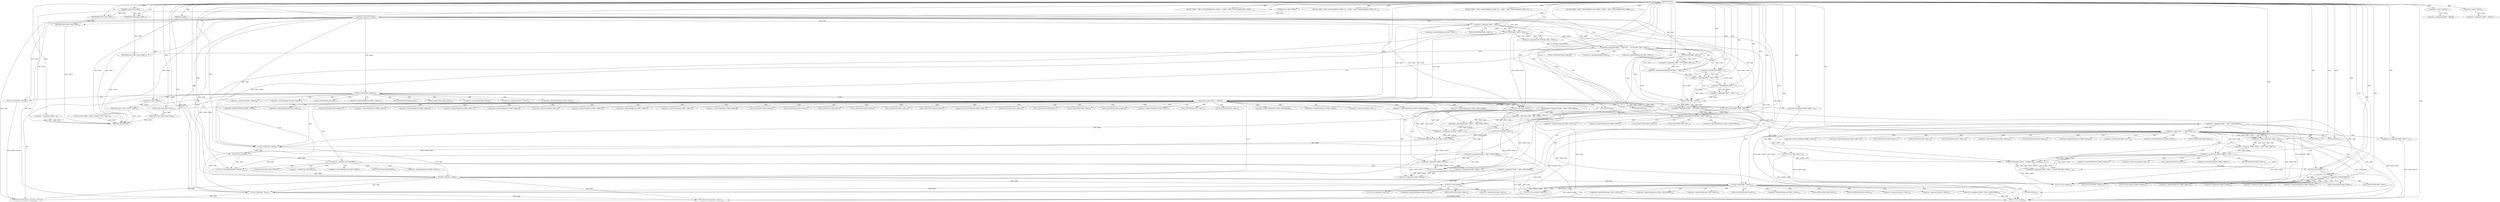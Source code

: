 digraph "FUN1" {  
"8" [label = <(METHOD,FUN1)<SUB>1</SUB>> ]
"383" [label = <(METHOD_RETURN,int)<SUB>1</SUB>> ]
"9" [label = <(PARAM,struct VAR1 *VAR2)<SUB>1</SUB>> ]
"10" [label = <(PARAM,unsigned long VAR3)<SUB>1</SUB>> ]
"11" [label = <(PARAM,int VAR4)<SUB>2</SUB>> ]
"17" [label = <(&lt;operator&gt;.assignment,VAR9 = 0)<SUB>6</SUB>> ]
"40" [label = <(&lt;operator&gt;.assignment,VAR3 = FUN3(VAR3, VAR12))<SUB>18</SUB>> ]
"45" [label = <(&lt;operator&gt;.assignmentMultiplication,VAR3 *= VAR12)<SUB>20</SUB>> ]
"60" [label = <(&lt;operator&gt;.assignment,VAR7 = FUN3(VAR3, VAR12))<SUB>35</SUB>> ]
"75" [label = <(FUN5,FUN5(&amp;VAR2-&gt;mutex))<SUB>44</SUB>> ]
"327" [label = <(FUN19,FUN19(&amp;VAR2-&gt;mutex))<SUB>144</SUB>> ]
"332" [label = <(RETURN,return VAR3;,return VAR3;)<SUB>145</SUB>> ]
"21" [label = <(&lt;operator&gt;.logicalNot,!VAR2)<SUB>9</SUB>> ]
"27" [label = <(&lt;operator&gt;.logicalAnd,VAR4 != VAR10 &amp;&amp;
 	    !FUN2(VAR4, VAR2-&gt;VAR11))<SUB>13</SUB>> ]
"49" [label = <(&lt;operator&gt;.lessThan,VAR3 &lt; VAR12 * 2)<SUB>26</SUB>> ]
"66" [label = <(FUN4,FUN4(&amp;VAR2-&gt;VAR13))<SUB>40</SUB>> ]
"81" [label = <(&lt;operator&gt;.equals,VAR4 == VAR10)<SUB>46</SUB>> ]
"297" [label = <(FUN4,FUN4(&amp;VAR2-&gt;VAR23))<SUB>133</SUB>> ]
"333" [label = <(IDENTIFIER,VAR3,return VAR3;)<SUB>145</SUB>> ]
"24" [label = <(RETURN,return VAR3;,return VAR3;)<SUB>10</SUB>> ]
"38" [label = <(RETURN,return VAR3;,return VAR3;)<SUB>15</SUB>> ]
"42" [label = <(FUN3,FUN3(VAR3, VAR12))<SUB>18</SUB>> ]
"55" [label = <(&lt;operator&gt;.assignment,VAR3 = VAR12 * 2)<SUB>28</SUB>> ]
"62" [label = <(FUN3,FUN3(VAR3, VAR12))<SUB>35</SUB>> ]
"72" [label = <(RETURN,return -VAR14;,return -VAR14;)<SUB>41</SUB>> ]
"85" [label = <(FUN6,FUN6(VAR2, VAR8))<SUB>48</SUB>> ]
"88" [label = <(BLOCK,{
			VAR6 = VAR2-&gt;VAR15[VAR8];

			VAR6-&gt;VAR16 ...,{
			VAR6 = VAR2-&gt;VAR15[VAR8];

			VAR6-&gt;VAR16 ...)<SUB>48</SUB>> ]
"134" [label = <(FUN9,FUN9())<SUB>66</SUB>> ]
"135" [label = <(FUN6,FUN6(VAR2, VAR8))<SUB>68</SUB>> ]
"138" [label = <(BLOCK,{
			VAR6 = VAR2-&gt;VAR15[VAR8];
			if (!VAR6-&gt;VA...,{
			VAR6 = VAR2-&gt;VAR15[VAR8];
			if (!VAR6-&gt;VA...)<SUB>68</SUB>> ]
"173" [label = <(FUN6,FUN6(VAR2, VAR8))<SUB>84</SUB>> ]
"176" [label = <(BLOCK,{
			VAR6 = VAR2-&gt;VAR15[VAR8];
			if (!VAR6-&gt;VA...,{
			VAR6 = VAR2-&gt;VAR15[VAR8];
			if (!VAR6-&gt;VA...)<SUB>84</SUB>> ]
"205" [label = <(FUN14,FUN14())<SUB>94</SUB>> ]
"303" [label = <(FUN15,FUN15(&amp;VAR2-&gt;VAR23))<SUB>134</SUB>> ]
"308" [label = <(FUN16,FUN16())<SUB>136</SUB>> ]
"309" [label = <(FUN6,FUN6(VAR2, VAR8))<SUB>137</SUB>> ]
"312" [label = <(BLOCK,{
			VAR6 = VAR2-&gt;VAR15[VAR8];
			FUN17(VAR6);
		},{
			VAR6 = VAR2-&gt;VAR15[VAR8];
			FUN17(VAR6);
		})<SUB>137</SUB>> ]
"322" [label = <(FUN18,FUN18(&amp;VAR2-&gt;VAR23))<SUB>141</SUB>> ]
"360" [label = <(FUN21,FUN21(VAR25, VAR26, &amp;VAR6-&gt;VAR17,
					VAR27))<SUB>157</SUB>> ]
"25" [label = <(IDENTIFIER,VAR3,return VAR3;)<SUB>10</SUB>> ]
"28" [label = <(&lt;operator&gt;.notEquals,VAR4 != VAR10)<SUB>13</SUB>> ]
"31" [label = <(&lt;operator&gt;.logicalNot,!FUN2(VAR4, VAR2-&gt;VAR11))<SUB>14</SUB>> ]
"39" [label = <(IDENTIFIER,VAR3,return VAR3;)<SUB>15</SUB>> ]
"51" [label = <(&lt;operator&gt;.multiplication,VAR12 * 2)<SUB>26</SUB>> ]
"73" [label = <(&lt;operator&gt;.minus,-VAR14)<SUB>41</SUB>> ]
"89" [label = <(&lt;operator&gt;.assignment,VAR6 = VAR2-&gt;VAR15[VAR8])<SUB>49</SUB>> ]
"96" [label = <(&lt;operator&gt;.assignment,VAR6-&gt;VAR16 = VAR7 -
							VAR6-&gt;VAR7)<SUB>51</SUB>> ]
"113" [label = <(FUN7,FUN7(&amp;VAR6-&gt;VAR17))<SUB>57</SUB>> ]
"139" [label = <(&lt;operator&gt;.assignment,VAR6 = VAR2-&gt;VAR15[VAR8])<SUB>69</SUB>> ]
"177" [label = <(&lt;operator&gt;.assignment,VAR6 = VAR2-&gt;VAR15[VAR8])<SUB>85</SUB>> ]
"200" [label = <(&lt;operator&gt;.assignment,VAR6-&gt;VAR16 = 0)<SUB>91</SUB>> ]
"217" [label = <(&lt;operator&gt;.assignment,VAR6 = VAR2-&gt;VAR15[VAR4])<SUB>100</SUB>> ]
"232" [label = <(&lt;operator&gt;.assignment,VAR6-&gt;VAR16 = VAR7 -
						VAR6-&gt;VAR7)<SUB>105</SUB>> ]
"241" [label = <(FUN7,FUN7(&amp;VAR6-&gt;VAR17))<SUB>108</SUB>> ]
"268" [label = <(FUN9,FUN9())<SUB>116</SUB>> ]
"289" [label = <(&lt;operator&gt;.assignment,VAR6-&gt;VAR16 = 0)<SUB>127</SUB>> ]
"294" [label = <(FUN14,FUN14())<SUB>128</SUB>> ]
"313" [label = <(&lt;operator&gt;.assignment,VAR6 = VAR2-&gt;VAR15[VAR8])<SUB>138</SUB>> ]
"320" [label = <(FUN17,FUN17(VAR6))<SUB>139</SUB>> ]
"32" [label = <(FUN2,FUN2(VAR4, VAR2-&gt;VAR11))<SUB>14</SUB>> ]
"57" [label = <(&lt;operator&gt;.multiplication,VAR12 * 2)<SUB>28</SUB>> ]
"106" [label = <(&lt;operator&gt;.lessEqualsThan,VAR6-&gt;VAR16 &lt;= 0)<SUB>54</SUB>> ]
"119" [label = <(FUN8,FUN8(VAR6-&gt;VAR16,
						&amp;VAR6-&gt;VAR17, VAR8))<SUB>58</SUB>> ]
"147" [label = <(&lt;operator&gt;.logicalNot,!VAR6-&gt;VAR16)<SUB>70</SUB>> ]
"154" [label = <(&lt;operator&gt;.logicalNot,!FUN10(VAR8))<SUB>74</SUB>> ]
"185" [label = <(&lt;operator&gt;.logicalNot,!VAR6-&gt;VAR16)<SUB>86</SUB>> ]
"192" [label = <(FUN10,FUN10(VAR8))<SUB>89</SUB>> ]
"209" [label = <(&lt;operator&gt;.logicalNot,!FUN2(VAR4, VAR2-&gt;VAR11))<SUB>97</SUB>> ]
"225" [label = <(&lt;operator&gt;.equals,VAR7 == VAR6-&gt;VAR7)<SUB>102</SUB>> ]
"247" [label = <(&lt;operator&gt;.logicalAnd,VAR6-&gt;VAR16 &gt; 0 &amp;&amp;
			FUN8(VAR6-&gt;VAR16,
					  ...)<SUB>109</SUB>> ]
"270" [label = <(&lt;operator&gt;.logicalNot,!FUN10(VAR4))<SUB>119</SUB>> ]
"100" [label = <(&lt;operator&gt;.subtraction,VAR7 -
							VAR6-&gt;VAR7)<SUB>51</SUB>> ]
"129" [label = <(&lt;operator&gt;.assignment,VAR9 = -VAR18)<SUB>61</SUB>> ]
"158" [label = <(FUN11,FUN11(VAR6))<SUB>75</SUB>> ]
"160" [label = <(&lt;operator&gt;.assignment,VAR6-&gt;VAR16 = 0)<SUB>76</SUB>> ]
"195" [label = <(FUN13,FUN13(&amp;VAR6-&gt;VAR21))<SUB>90</SUB>> ]
"236" [label = <(&lt;operator&gt;.subtraction,VAR7 -
						VAR6-&gt;VAR7)<SUB>105</SUB>> ]
"263" [label = <(&lt;operator&gt;.assignment,VAR9 = -VAR18)<SUB>112</SUB>> ]
"274" [label = <(FUN11,FUN11(VAR6))<SUB>120</SUB>> ]
"155" [label = <(FUN10,FUN10(VAR8))<SUB>74</SUB>> ]
"167" [label = <(FUN12,FUN12(VAR8,
						&amp;VAR6-&gt;VAR20))<SUB>78</SUB>> ]
"210" [label = <(FUN2,FUN2(VAR4, VAR2-&gt;VAR11))<SUB>97</SUB>> ]
"248" [label = <(&lt;operator&gt;.greaterThan,VAR6-&gt;VAR16 &gt; 0)<SUB>109</SUB>> ]
"253" [label = <(FUN8,FUN8(VAR6-&gt;VAR16,
					    &amp;VAR6-&gt;VAR17, VAR4))<SUB>110</SUB>> ]
"271" [label = <(FUN10,FUN10(VAR4))<SUB>119</SUB>> ]
"278" [label = <(FUN12,FUN12(VAR4,
					 &amp;VAR6-&gt;VAR20))<SUB>122</SUB>> ]
"284" [label = <(FUN13,FUN13(&amp;VAR6-&gt;VAR21))<SUB>124</SUB>> ]
"131" [label = <(&lt;operator&gt;.minus,-VAR18)<SUB>61</SUB>> ]
"265" [label = <(&lt;operator&gt;.minus,-VAR18)<SUB>112</SUB>> ]
"76" [label = <(&lt;operator&gt;.addressOf,&amp;VAR2-&gt;mutex)<SUB>44</SUB>> ]
"328" [label = <(&lt;operator&gt;.addressOf,&amp;VAR2-&gt;mutex)<SUB>144</SUB>> ]
"67" [label = <(&lt;operator&gt;.addressOf,&amp;VAR2-&gt;VAR13)<SUB>40</SUB>> ]
"77" [label = <(&lt;operator&gt;.indirectFieldAccess,VAR2-&gt;mutex)<SUB>44</SUB>> ]
"298" [label = <(&lt;operator&gt;.addressOf,&amp;VAR2-&gt;VAR23)<SUB>133</SUB>> ]
"329" [label = <(&lt;operator&gt;.indirectFieldAccess,VAR2-&gt;mutex)<SUB>144</SUB>> ]
"68" [label = <(&lt;operator&gt;.indirectFieldAccess,VAR2-&gt;VAR13)<SUB>40</SUB>> ]
"79" [label = <(FIELD_IDENTIFIER,mutex,mutex)<SUB>44</SUB>> ]
"299" [label = <(&lt;operator&gt;.indirectFieldAccess,VAR2-&gt;VAR23)<SUB>133</SUB>> ]
"304" [label = <(&lt;operator&gt;.addressOf,&amp;VAR2-&gt;VAR23)<SUB>134</SUB>> ]
"323" [label = <(&lt;operator&gt;.addressOf,&amp;VAR2-&gt;VAR23)<SUB>141</SUB>> ]
"331" [label = <(FIELD_IDENTIFIER,mutex,mutex)<SUB>144</SUB>> ]
"34" [label = <(&lt;operator&gt;.indirectFieldAccess,VAR2-&gt;VAR11)<SUB>14</SUB>> ]
"70" [label = <(FIELD_IDENTIFIER,VAR13,VAR13)<SUB>40</SUB>> ]
"91" [label = <(&lt;operator&gt;.indirectIndexAccess,VAR2-&gt;VAR15[VAR8])<SUB>49</SUB>> ]
"97" [label = <(&lt;operator&gt;.indirectFieldAccess,VAR6-&gt;VAR16)<SUB>51</SUB>> ]
"114" [label = <(&lt;operator&gt;.addressOf,&amp;VAR6-&gt;VAR17)<SUB>57</SUB>> ]
"141" [label = <(&lt;operator&gt;.indirectIndexAccess,VAR2-&gt;VAR15[VAR8])<SUB>69</SUB>> ]
"179" [label = <(&lt;operator&gt;.indirectIndexAccess,VAR2-&gt;VAR15[VAR8])<SUB>85</SUB>> ]
"201" [label = <(&lt;operator&gt;.indirectFieldAccess,VAR6-&gt;VAR16)<SUB>91</SUB>> ]
"219" [label = <(&lt;operator&gt;.indirectIndexAccess,VAR2-&gt;VAR15[VAR4])<SUB>100</SUB>> ]
"233" [label = <(&lt;operator&gt;.indirectFieldAccess,VAR6-&gt;VAR16)<SUB>105</SUB>> ]
"242" [label = <(&lt;operator&gt;.addressOf,&amp;VAR6-&gt;VAR17)<SUB>108</SUB>> ]
"290" [label = <(&lt;operator&gt;.indirectFieldAccess,VAR6-&gt;VAR16)<SUB>127</SUB>> ]
"301" [label = <(FIELD_IDENTIFIER,VAR23,VAR23)<SUB>133</SUB>> ]
"305" [label = <(&lt;operator&gt;.indirectFieldAccess,VAR2-&gt;VAR23)<SUB>134</SUB>> ]
"315" [label = <(&lt;operator&gt;.indirectIndexAccess,VAR2-&gt;VAR15[VAR8])<SUB>138</SUB>> ]
"324" [label = <(&lt;operator&gt;.indirectFieldAccess,VAR2-&gt;VAR23)<SUB>141</SUB>> ]
"36" [label = <(FIELD_IDENTIFIER,VAR11,VAR11)<SUB>14</SUB>> ]
"92" [label = <(&lt;operator&gt;.indirectFieldAccess,VAR2-&gt;VAR15)<SUB>49</SUB>> ]
"99" [label = <(FIELD_IDENTIFIER,VAR16,VAR16)<SUB>51</SUB>> ]
"102" [label = <(&lt;operator&gt;.indirectFieldAccess,VAR6-&gt;VAR7)<SUB>52</SUB>> ]
"107" [label = <(&lt;operator&gt;.indirectFieldAccess,VAR6-&gt;VAR16)<SUB>54</SUB>> ]
"115" [label = <(&lt;operator&gt;.indirectFieldAccess,VAR6-&gt;VAR17)<SUB>57</SUB>> ]
"120" [label = <(&lt;operator&gt;.indirectFieldAccess,VAR6-&gt;VAR16)<SUB>58</SUB>> ]
"123" [label = <(&lt;operator&gt;.addressOf,&amp;VAR6-&gt;VAR17)<SUB>59</SUB>> ]
"142" [label = <(&lt;operator&gt;.indirectFieldAccess,VAR2-&gt;VAR15)<SUB>69</SUB>> ]
"148" [label = <(&lt;operator&gt;.indirectFieldAccess,VAR6-&gt;VAR16)<SUB>70</SUB>> ]
"180" [label = <(&lt;operator&gt;.indirectFieldAccess,VAR2-&gt;VAR15)<SUB>85</SUB>> ]
"186" [label = <(&lt;operator&gt;.indirectFieldAccess,VAR6-&gt;VAR16)<SUB>86</SUB>> ]
"203" [label = <(FIELD_IDENTIFIER,VAR16,VAR16)<SUB>91</SUB>> ]
"220" [label = <(&lt;operator&gt;.indirectFieldAccess,VAR2-&gt;VAR15)<SUB>100</SUB>> ]
"227" [label = <(&lt;operator&gt;.indirectFieldAccess,VAR6-&gt;VAR7)<SUB>102</SUB>> ]
"235" [label = <(FIELD_IDENTIFIER,VAR16,VAR16)<SUB>105</SUB>> ]
"238" [label = <(&lt;operator&gt;.indirectFieldAccess,VAR6-&gt;VAR7)<SUB>106</SUB>> ]
"243" [label = <(&lt;operator&gt;.indirectFieldAccess,VAR6-&gt;VAR17)<SUB>108</SUB>> ]
"292" [label = <(FIELD_IDENTIFIER,VAR16,VAR16)<SUB>127</SUB>> ]
"307" [label = <(FIELD_IDENTIFIER,VAR23,VAR23)<SUB>134</SUB>> ]
"316" [label = <(&lt;operator&gt;.indirectFieldAccess,VAR2-&gt;VAR15)<SUB>138</SUB>> ]
"326" [label = <(FIELD_IDENTIFIER,VAR23,VAR23)<SUB>141</SUB>> ]
"94" [label = <(FIELD_IDENTIFIER,VAR15,VAR15)<SUB>49</SUB>> ]
"104" [label = <(FIELD_IDENTIFIER,VAR7,VAR7)<SUB>52</SUB>> ]
"109" [label = <(FIELD_IDENTIFIER,VAR16,VAR16)<SUB>54</SUB>> ]
"117" [label = <(FIELD_IDENTIFIER,VAR17,VAR17)<SUB>57</SUB>> ]
"122" [label = <(FIELD_IDENTIFIER,VAR16,VAR16)<SUB>58</SUB>> ]
"124" [label = <(&lt;operator&gt;.indirectFieldAccess,VAR6-&gt;VAR17)<SUB>59</SUB>> ]
"144" [label = <(FIELD_IDENTIFIER,VAR15,VAR15)<SUB>69</SUB>> ]
"150" [label = <(FIELD_IDENTIFIER,VAR16,VAR16)<SUB>70</SUB>> ]
"161" [label = <(&lt;operator&gt;.indirectFieldAccess,VAR6-&gt;VAR16)<SUB>76</SUB>> ]
"182" [label = <(FIELD_IDENTIFIER,VAR15,VAR15)<SUB>85</SUB>> ]
"188" [label = <(FIELD_IDENTIFIER,VAR16,VAR16)<SUB>86</SUB>> ]
"196" [label = <(&lt;operator&gt;.addressOf,&amp;VAR6-&gt;VAR21)<SUB>90</SUB>> ]
"212" [label = <(&lt;operator&gt;.indirectFieldAccess,VAR2-&gt;VAR11)<SUB>97</SUB>> ]
"222" [label = <(FIELD_IDENTIFIER,VAR15,VAR15)<SUB>100</SUB>> ]
"229" [label = <(FIELD_IDENTIFIER,VAR7,VAR7)<SUB>102</SUB>> ]
"240" [label = <(FIELD_IDENTIFIER,VAR7,VAR7)<SUB>106</SUB>> ]
"245" [label = <(FIELD_IDENTIFIER,VAR17,VAR17)<SUB>108</SUB>> ]
"249" [label = <(&lt;operator&gt;.indirectFieldAccess,VAR6-&gt;VAR16)<SUB>109</SUB>> ]
"254" [label = <(&lt;operator&gt;.indirectFieldAccess,VAR6-&gt;VAR16)<SUB>110</SUB>> ]
"257" [label = <(&lt;operator&gt;.addressOf,&amp;VAR6-&gt;VAR17)<SUB>111</SUB>> ]
"318" [label = <(FIELD_IDENTIFIER,VAR15,VAR15)<SUB>138</SUB>> ]
"126" [label = <(FIELD_IDENTIFIER,VAR17,VAR17)<SUB>59</SUB>> ]
"163" [label = <(FIELD_IDENTIFIER,VAR16,VAR16)<SUB>76</SUB>> ]
"169" [label = <(&lt;operator&gt;.addressOf,&amp;VAR6-&gt;VAR20)<SUB>79</SUB>> ]
"197" [label = <(&lt;operator&gt;.indirectFieldAccess,VAR6-&gt;VAR21)<SUB>90</SUB>> ]
"214" [label = <(FIELD_IDENTIFIER,VAR11,VAR11)<SUB>97</SUB>> ]
"251" [label = <(FIELD_IDENTIFIER,VAR16,VAR16)<SUB>109</SUB>> ]
"256" [label = <(FIELD_IDENTIFIER,VAR16,VAR16)<SUB>110</SUB>> ]
"258" [label = <(&lt;operator&gt;.indirectFieldAccess,VAR6-&gt;VAR17)<SUB>111</SUB>> ]
"280" [label = <(&lt;operator&gt;.addressOf,&amp;VAR6-&gt;VAR20)<SUB>123</SUB>> ]
"285" [label = <(&lt;operator&gt;.addressOf,&amp;VAR6-&gt;VAR21)<SUB>124</SUB>> ]
"170" [label = <(&lt;operator&gt;.indirectFieldAccess,VAR6-&gt;VAR20)<SUB>79</SUB>> ]
"199" [label = <(FIELD_IDENTIFIER,VAR21,VAR21)<SUB>90</SUB>> ]
"260" [label = <(FIELD_IDENTIFIER,VAR17,VAR17)<SUB>111</SUB>> ]
"281" [label = <(&lt;operator&gt;.indirectFieldAccess,VAR6-&gt;VAR20)<SUB>123</SUB>> ]
"286" [label = <(&lt;operator&gt;.indirectFieldAccess,VAR6-&gt;VAR21)<SUB>124</SUB>> ]
"172" [label = <(FIELD_IDENTIFIER,VAR20,VAR20)<SUB>79</SUB>> ]
"283" [label = <(FIELD_IDENTIFIER,VAR20,VAR20)<SUB>123</SUB>> ]
"288" [label = <(FIELD_IDENTIFIER,VAR21,VAR21)<SUB>124</SUB>> ]
  "38" -> "383"  [ label = "DDG: &lt;RET&gt;"] 
  "332" -> "383"  [ label = "DDG: &lt;RET&gt;"] 
  "24" -> "383"  [ label = "DDG: &lt;RET&gt;"] 
  "72" -> "383"  [ label = "DDG: &lt;RET&gt;"] 
  "10" -> "383"  [ label = "DDG: VAR3"] 
  "11" -> "383"  [ label = "DDG: VAR4"] 
  "17" -> "383"  [ label = "DDG: VAR9"] 
  "17" -> "383"  [ label = "DDG: VAR9 = 0"] 
  "21" -> "383"  [ label = "DDG: VAR2"] 
  "21" -> "383"  [ label = "DDG: !VAR2"] 
  "360" -> "383"  [ label = "DDG: VAR27"] 
  "8" -> "9"  [ label = "DDG: "] 
  "8" -> "10"  [ label = "DDG: "] 
  "8" -> "11"  [ label = "DDG: "] 
  "8" -> "17"  [ label = "DDG: "] 
  "42" -> "40"  [ label = "DDG: VAR3"] 
  "42" -> "40"  [ label = "DDG: VAR12"] 
  "42" -> "45"  [ label = "DDG: VAR12"] 
  "8" -> "45"  [ label = "DDG: "] 
  "62" -> "60"  [ label = "DDG: VAR3"] 
  "62" -> "60"  [ label = "DDG: VAR12"] 
  "333" -> "332"  [ label = "DDG: VAR3"] 
  "40" -> "45"  [ label = "DDG: VAR3"] 
  "21" -> "75"  [ label = "DDG: VAR2"] 
  "75" -> "327"  [ label = "DDG: &amp;VAR2-&gt;mutex"] 
  "21" -> "327"  [ label = "DDG: VAR2"] 
  "173" -> "327"  [ label = "DDG: VAR2"] 
  "309" -> "327"  [ label = "DDG: VAR2"] 
  "62" -> "333"  [ label = "DDG: VAR3"] 
  "8" -> "333"  [ label = "DDG: "] 
  "9" -> "21"  [ label = "DDG: VAR2"] 
  "8" -> "21"  [ label = "DDG: "] 
  "25" -> "24"  [ label = "DDG: VAR3"] 
  "28" -> "27"  [ label = "DDG: VAR4"] 
  "28" -> "27"  [ label = "DDG: VAR10"] 
  "31" -> "27"  [ label = "DDG: FUN2(VAR4, VAR2-&gt;VAR11)"] 
  "39" -> "38"  [ label = "DDG: VAR3"] 
  "10" -> "42"  [ label = "DDG: VAR3"] 
  "8" -> "42"  [ label = "DDG: "] 
  "45" -> "49"  [ label = "DDG: VAR3"] 
  "8" -> "49"  [ label = "DDG: "] 
  "51" -> "49"  [ label = "DDG: VAR12"] 
  "51" -> "49"  [ label = "DDG: 2"] 
  "57" -> "55"  [ label = "DDG: VAR12"] 
  "57" -> "55"  [ label = "DDG: 2"] 
  "49" -> "62"  [ label = "DDG: VAR3"] 
  "55" -> "62"  [ label = "DDG: VAR3"] 
  "8" -> "62"  [ label = "DDG: "] 
  "51" -> "62"  [ label = "DDG: VAR12"] 
  "57" -> "62"  [ label = "DDG: VAR12"] 
  "21" -> "66"  [ label = "DDG: VAR2"] 
  "73" -> "72"  [ label = "DDG: -VAR14"] 
  "28" -> "81"  [ label = "DDG: VAR4"] 
  "32" -> "81"  [ label = "DDG: VAR4"] 
  "8" -> "81"  [ label = "DDG: "] 
  "28" -> "81"  [ label = "DDG: VAR10"] 
  "8" -> "88"  [ label = "DDG: "] 
  "8" -> "134"  [ label = "DDG: "] 
  "8" -> "138"  [ label = "DDG: "] 
  "8" -> "176"  [ label = "DDG: "] 
  "8" -> "205"  [ label = "DDG: "] 
  "21" -> "297"  [ label = "DDG: VAR2"] 
  "173" -> "297"  [ label = "DDG: VAR2"] 
  "8" -> "308"  [ label = "DDG: "] 
  "8" -> "312"  [ label = "DDG: "] 
  "10" -> "25"  [ label = "DDG: VAR3"] 
  "8" -> "25"  [ label = "DDG: "] 
  "11" -> "28"  [ label = "DDG: VAR4"] 
  "8" -> "28"  [ label = "DDG: "] 
  "32" -> "31"  [ label = "DDG: VAR4"] 
  "32" -> "31"  [ label = "DDG: VAR2-&gt;VAR11"] 
  "10" -> "39"  [ label = "DDG: VAR3"] 
  "8" -> "39"  [ label = "DDG: "] 
  "8" -> "51"  [ label = "DDG: "] 
  "42" -> "51"  [ label = "DDG: VAR12"] 
  "21" -> "85"  [ label = "DDG: VAR2"] 
  "32" -> "85"  [ label = "DDG: VAR2-&gt;VAR11"] 
  "8" -> "85"  [ label = "DDG: "] 
  "100" -> "96"  [ label = "DDG: VAR7"] 
  "100" -> "96"  [ label = "DDG: VAR6-&gt;VAR7"] 
  "32" -> "135"  [ label = "DDG: VAR2-&gt;VAR11"] 
  "85" -> "135"  [ label = "DDG: VAR2"] 
  "8" -> "135"  [ label = "DDG: "] 
  "21" -> "135"  [ label = "DDG: VAR2"] 
  "119" -> "135"  [ label = "DDG: VAR8"] 
  "32" -> "173"  [ label = "DDG: VAR2-&gt;VAR11"] 
  "135" -> "173"  [ label = "DDG: VAR2"] 
  "8" -> "173"  [ label = "DDG: "] 
  "21" -> "173"  [ label = "DDG: VAR2"] 
  "155" -> "173"  [ label = "DDG: VAR8"] 
  "167" -> "173"  [ label = "DDG: VAR8"] 
  "8" -> "200"  [ label = "DDG: "] 
  "236" -> "232"  [ label = "DDG: VAR7"] 
  "236" -> "232"  [ label = "DDG: VAR6-&gt;VAR7"] 
  "8" -> "268"  [ label = "DDG: "] 
  "8" -> "289"  [ label = "DDG: "] 
  "8" -> "294"  [ label = "DDG: "] 
  "297" -> "303"  [ label = "DDG: &amp;VAR2-&gt;VAR23"] 
  "21" -> "303"  [ label = "DDG: VAR2"] 
  "173" -> "303"  [ label = "DDG: VAR2"] 
  "21" -> "309"  [ label = "DDG: VAR2"] 
  "32" -> "309"  [ label = "DDG: VAR2-&gt;VAR11"] 
  "210" -> "309"  [ label = "DDG: VAR2-&gt;VAR11"] 
  "173" -> "309"  [ label = "DDG: VAR2"] 
  "8" -> "309"  [ label = "DDG: "] 
  "297" -> "309"  [ label = "DDG: &amp;VAR2-&gt;VAR23"] 
  "192" -> "309"  [ label = "DDG: VAR8"] 
  "303" -> "322"  [ label = "DDG: &amp;VAR2-&gt;VAR23"] 
  "309" -> "322"  [ label = "DDG: VAR2"] 
  "21" -> "322"  [ label = "DDG: VAR2"] 
  "173" -> "322"  [ label = "DDG: VAR2"] 
  "297" -> "322"  [ label = "DDG: &amp;VAR2-&gt;VAR23"] 
  "28" -> "32"  [ label = "DDG: VAR4"] 
  "8" -> "32"  [ label = "DDG: "] 
  "21" -> "32"  [ label = "DDG: VAR2"] 
  "51" -> "57"  [ label = "DDG: VAR12"] 
  "8" -> "57"  [ label = "DDG: "] 
  "8" -> "73"  [ label = "DDG: "] 
  "89" -> "113"  [ label = "DDG: VAR6"] 
  "217" -> "241"  [ label = "DDG: VAR6"] 
  "225" -> "320"  [ label = "DDG: VAR6-&gt;VAR7"] 
  "236" -> "320"  [ label = "DDG: VAR6-&gt;VAR7"] 
  "289" -> "320"  [ label = "DDG: VAR6-&gt;VAR16"] 
  "100" -> "320"  [ label = "DDG: VAR6-&gt;VAR7"] 
  "200" -> "320"  [ label = "DDG: VAR6-&gt;VAR16"] 
  "313" -> "320"  [ label = "DDG: VAR6"] 
  "8" -> "320"  [ label = "DDG: "] 
  "217" -> "320"  [ label = "DDG: VAR6"] 
  "241" -> "320"  [ label = "DDG: &amp;VAR6-&gt;VAR17"] 
  "89" -> "320"  [ label = "DDG: VAR6"] 
  "113" -> "320"  [ label = "DDG: &amp;VAR6-&gt;VAR17"] 
  "139" -> "320"  [ label = "DDG: VAR6"] 
  "177" -> "320"  [ label = "DDG: VAR6"] 
  "60" -> "100"  [ label = "DDG: VAR7"] 
  "8" -> "100"  [ label = "DDG: "] 
  "89" -> "100"  [ label = "DDG: VAR6"] 
  "89" -> "106"  [ label = "DDG: VAR6"] 
  "96" -> "106"  [ label = "DDG: VAR6-&gt;VAR16"] 
  "8" -> "106"  [ label = "DDG: "] 
  "89" -> "119"  [ label = "DDG: VAR6"] 
  "106" -> "119"  [ label = "DDG: VAR6-&gt;VAR16"] 
  "113" -> "119"  [ label = "DDG: &amp;VAR6-&gt;VAR17"] 
  "85" -> "119"  [ label = "DDG: VAR8"] 
  "8" -> "119"  [ label = "DDG: "] 
  "131" -> "129"  [ label = "DDG: VAR18"] 
  "119" -> "147"  [ label = "DDG: VAR6-&gt;VAR16"] 
  "139" -> "147"  [ label = "DDG: VAR6"] 
  "155" -> "154"  [ label = "DDG: VAR8"] 
  "8" -> "160"  [ label = "DDG: "] 
  "147" -> "185"  [ label = "DDG: VAR6-&gt;VAR16"] 
  "160" -> "185"  [ label = "DDG: VAR6-&gt;VAR16"] 
  "177" -> "185"  [ label = "DDG: VAR6"] 
  "173" -> "192"  [ label = "DDG: VAR8"] 
  "8" -> "192"  [ label = "DDG: "] 
  "210" -> "209"  [ label = "DDG: VAR4"] 
  "210" -> "209"  [ label = "DDG: VAR2-&gt;VAR11"] 
  "60" -> "225"  [ label = "DDG: VAR7"] 
  "8" -> "225"  [ label = "DDG: "] 
  "217" -> "225"  [ label = "DDG: VAR6"] 
  "225" -> "236"  [ label = "DDG: VAR7"] 
  "8" -> "236"  [ label = "DDG: "] 
  "217" -> "236"  [ label = "DDG: VAR6"] 
  "225" -> "236"  [ label = "DDG: VAR6-&gt;VAR7"] 
  "248" -> "247"  [ label = "DDG: VAR6-&gt;VAR16"] 
  "248" -> "247"  [ label = "DDG: 0"] 
  "253" -> "247"  [ label = "DDG: VAR6-&gt;VAR16"] 
  "253" -> "247"  [ label = "DDG: &amp;VAR6-&gt;VAR17"] 
  "253" -> "247"  [ label = "DDG: VAR4"] 
  "265" -> "263"  [ label = "DDG: VAR18"] 
  "271" -> "270"  [ label = "DDG: VAR4"] 
  "135" -> "155"  [ label = "DDG: VAR8"] 
  "8" -> "155"  [ label = "DDG: "] 
  "100" -> "158"  [ label = "DDG: VAR6-&gt;VAR7"] 
  "139" -> "158"  [ label = "DDG: VAR6"] 
  "147" -> "158"  [ label = "DDG: VAR6-&gt;VAR16"] 
  "8" -> "158"  [ label = "DDG: "] 
  "89" -> "158"  [ label = "DDG: VAR6"] 
  "113" -> "158"  [ label = "DDG: &amp;VAR6-&gt;VAR17"] 
  "177" -> "195"  [ label = "DDG: VAR6"] 
  "81" -> "210"  [ label = "DDG: VAR4"] 
  "8" -> "210"  [ label = "DDG: "] 
  "21" -> "210"  [ label = "DDG: VAR2"] 
  "32" -> "210"  [ label = "DDG: VAR2-&gt;VAR11"] 
  "217" -> "248"  [ label = "DDG: VAR6"] 
  "232" -> "248"  [ label = "DDG: VAR6-&gt;VAR16"] 
  "8" -> "248"  [ label = "DDG: "] 
  "217" -> "253"  [ label = "DDG: VAR6"] 
  "248" -> "253"  [ label = "DDG: VAR6-&gt;VAR16"] 
  "241" -> "253"  [ label = "DDG: &amp;VAR6-&gt;VAR17"] 
  "210" -> "253"  [ label = "DDG: VAR4"] 
  "8" -> "253"  [ label = "DDG: "] 
  "210" -> "271"  [ label = "DDG: VAR4"] 
  "253" -> "271"  [ label = "DDG: VAR4"] 
  "8" -> "271"  [ label = "DDG: "] 
  "217" -> "274"  [ label = "DDG: VAR6"] 
  "236" -> "274"  [ label = "DDG: VAR6-&gt;VAR7"] 
  "248" -> "274"  [ label = "DDG: VAR6-&gt;VAR16"] 
  "253" -> "274"  [ label = "DDG: VAR6-&gt;VAR16"] 
  "8" -> "274"  [ label = "DDG: "] 
  "241" -> "274"  [ label = "DDG: &amp;VAR6-&gt;VAR17"] 
  "8" -> "131"  [ label = "DDG: "] 
  "155" -> "167"  [ label = "DDG: VAR8"] 
  "8" -> "167"  [ label = "DDG: "] 
  "139" -> "167"  [ label = "DDG: VAR6"] 
  "8" -> "265"  [ label = "DDG: "] 
  "271" -> "278"  [ label = "DDG: VAR4"] 
  "8" -> "278"  [ label = "DDG: "] 
  "217" -> "278"  [ label = "DDG: VAR6"] 
  "217" -> "284"  [ label = "DDG: VAR6"] 
  "21" -> "27"  [ label = "CDG: "] 
  "21" -> "28"  [ label = "CDG: "] 
  "21" -> "24"  [ label = "CDG: "] 
  "27" -> "68"  [ label = "CDG: "] 
  "27" -> "60"  [ label = "CDG: "] 
  "27" -> "42"  [ label = "CDG: "] 
  "27" -> "38"  [ label = "CDG: "] 
  "27" -> "40"  [ label = "CDG: "] 
  "27" -> "70"  [ label = "CDG: "] 
  "27" -> "49"  [ label = "CDG: "] 
  "27" -> "66"  [ label = "CDG: "] 
  "27" -> "51"  [ label = "CDG: "] 
  "27" -> "67"  [ label = "CDG: "] 
  "27" -> "45"  [ label = "CDG: "] 
  "27" -> "62"  [ label = "CDG: "] 
  "49" -> "55"  [ label = "CDG: "] 
  "49" -> "57"  [ label = "CDG: "] 
  "66" -> "76"  [ label = "CDG: "] 
  "66" -> "298"  [ label = "CDG: "] 
  "66" -> "329"  [ label = "CDG: "] 
  "66" -> "72"  [ label = "CDG: "] 
  "66" -> "328"  [ label = "CDG: "] 
  "66" -> "297"  [ label = "CDG: "] 
  "66" -> "73"  [ label = "CDG: "] 
  "66" -> "77"  [ label = "CDG: "] 
  "66" -> "75"  [ label = "CDG: "] 
  "66" -> "81"  [ label = "CDG: "] 
  "66" -> "301"  [ label = "CDG: "] 
  "66" -> "332"  [ label = "CDG: "] 
  "66" -> "79"  [ label = "CDG: "] 
  "66" -> "327"  [ label = "CDG: "] 
  "66" -> "299"  [ label = "CDG: "] 
  "66" -> "331"  [ label = "CDG: "] 
  "81" -> "214"  [ label = "CDG: "] 
  "81" -> "188"  [ label = "CDG: "] 
  "81" -> "120"  [ label = "CDG: "] 
  "81" -> "192"  [ label = "CDG: "] 
  "81" -> "154"  [ label = "CDG: "] 
  "81" -> "102"  [ label = "CDG: "] 
  "81" -> "114"  [ label = "CDG: "] 
  "81" -> "209"  [ label = "CDG: "] 
  "81" -> "150"  [ label = "CDG: "] 
  "81" -> "104"  [ label = "CDG: "] 
  "81" -> "134"  [ label = "CDG: "] 
  "81" -> "148"  [ label = "CDG: "] 
  "81" -> "100"  [ label = "CDG: "] 
  "81" -> "182"  [ label = "CDG: "] 
  "81" -> "186"  [ label = "CDG: "] 
  "81" -> "201"  [ label = "CDG: "] 
  "81" -> "180"  [ label = "CDG: "] 
  "81" -> "141"  [ label = "CDG: "] 
  "81" -> "122"  [ label = "CDG: "] 
  "81" -> "200"  [ label = "CDG: "] 
  "81" -> "123"  [ label = "CDG: "] 
  "81" -> "177"  [ label = "CDG: "] 
  "81" -> "147"  [ label = "CDG: "] 
  "81" -> "135"  [ label = "CDG: "] 
  "81" -> "117"  [ label = "CDG: "] 
  "81" -> "109"  [ label = "CDG: "] 
  "81" -> "107"  [ label = "CDG: "] 
  "81" -> "94"  [ label = "CDG: "] 
  "81" -> "115"  [ label = "CDG: "] 
  "81" -> "96"  [ label = "CDG: "] 
  "81" -> "113"  [ label = "CDG: "] 
  "81" -> "85"  [ label = "CDG: "] 
  "81" -> "179"  [ label = "CDG: "] 
  "81" -> "185"  [ label = "CDG: "] 
  "81" -> "119"  [ label = "CDG: "] 
  "81" -> "92"  [ label = "CDG: "] 
  "81" -> "144"  [ label = "CDG: "] 
  "81" -> "97"  [ label = "CDG: "] 
  "81" -> "91"  [ label = "CDG: "] 
  "81" -> "173"  [ label = "CDG: "] 
  "81" -> "212"  [ label = "CDG: "] 
  "81" -> "155"  [ label = "CDG: "] 
  "81" -> "139"  [ label = "CDG: "] 
  "81" -> "205"  [ label = "CDG: "] 
  "81" -> "89"  [ label = "CDG: "] 
  "81" -> "99"  [ label = "CDG: "] 
  "81" -> "142"  [ label = "CDG: "] 
  "81" -> "210"  [ label = "CDG: "] 
  "81" -> "106"  [ label = "CDG: "] 
  "81" -> "126"  [ label = "CDG: "] 
  "81" -> "203"  [ label = "CDG: "] 
  "81" -> "124"  [ label = "CDG: "] 
  "297" -> "308"  [ label = "CDG: "] 
  "297" -> "326"  [ label = "CDG: "] 
  "297" -> "322"  [ label = "CDG: "] 
  "297" -> "324"  [ label = "CDG: "] 
  "297" -> "315"  [ label = "CDG: "] 
  "297" -> "304"  [ label = "CDG: "] 
  "297" -> "323"  [ label = "CDG: "] 
  "297" -> "305"  [ label = "CDG: "] 
  "297" -> "316"  [ label = "CDG: "] 
  "297" -> "320"  [ label = "CDG: "] 
  "297" -> "307"  [ label = "CDG: "] 
  "297" -> "309"  [ label = "CDG: "] 
  "297" -> "318"  [ label = "CDG: "] 
  "297" -> "313"  [ label = "CDG: "] 
  "297" -> "303"  [ label = "CDG: "] 
  "28" -> "34"  [ label = "CDG: "] 
  "28" -> "36"  [ label = "CDG: "] 
  "28" -> "32"  [ label = "CDG: "] 
  "28" -> "31"  [ label = "CDG: "] 
  "154" -> "167"  [ label = "CDG: "] 
  "154" -> "161"  [ label = "CDG: "] 
  "154" -> "163"  [ label = "CDG: "] 
  "154" -> "170"  [ label = "CDG: "] 
  "154" -> "158"  [ label = "CDG: "] 
  "154" -> "160"  [ label = "CDG: "] 
  "154" -> "172"  [ label = "CDG: "] 
  "154" -> "169"  [ label = "CDG: "] 
  "192" -> "196"  [ label = "CDG: "] 
  "192" -> "195"  [ label = "CDG: "] 
  "192" -> "199"  [ label = "CDG: "] 
  "192" -> "197"  [ label = "CDG: "] 
  "209" -> "217"  [ label = "CDG: "] 
  "209" -> "229"  [ label = "CDG: "] 
  "209" -> "227"  [ label = "CDG: "] 
  "209" -> "222"  [ label = "CDG: "] 
  "209" -> "225"  [ label = "CDG: "] 
  "209" -> "220"  [ label = "CDG: "] 
  "209" -> "219"  [ label = "CDG: "] 
  "225" -> "240"  [ label = "CDG: "] 
  "225" -> "292"  [ label = "CDG: "] 
  "225" -> "290"  [ label = "CDG: "] 
  "225" -> "243"  [ label = "CDG: "] 
  "225" -> "247"  [ label = "CDG: "] 
  "225" -> "242"  [ label = "CDG: "] 
  "225" -> "238"  [ label = "CDG: "] 
  "225" -> "268"  [ label = "CDG: "] 
  "225" -> "249"  [ label = "CDG: "] 
  "225" -> "236"  [ label = "CDG: "] 
  "225" -> "241"  [ label = "CDG: "] 
  "225" -> "232"  [ label = "CDG: "] 
  "225" -> "245"  [ label = "CDG: "] 
  "225" -> "289"  [ label = "CDG: "] 
  "225" -> "233"  [ label = "CDG: "] 
  "225" -> "235"  [ label = "CDG: "] 
  "225" -> "294"  [ label = "CDG: "] 
  "225" -> "270"  [ label = "CDG: "] 
  "225" -> "251"  [ label = "CDG: "] 
  "225" -> "271"  [ label = "CDG: "] 
  "225" -> "248"  [ label = "CDG: "] 
  "270" -> "283"  [ label = "CDG: "] 
  "270" -> "281"  [ label = "CDG: "] 
  "270" -> "288"  [ label = "CDG: "] 
  "270" -> "274"  [ label = "CDG: "] 
  "270" -> "278"  [ label = "CDG: "] 
  "270" -> "284"  [ label = "CDG: "] 
  "270" -> "285"  [ label = "CDG: "] 
  "270" -> "280"  [ label = "CDG: "] 
  "270" -> "286"  [ label = "CDG: "] 
  "248" -> "256"  [ label = "CDG: "] 
  "248" -> "258"  [ label = "CDG: "] 
  "248" -> "260"  [ label = "CDG: "] 
  "248" -> "253"  [ label = "CDG: "] 
  "248" -> "254"  [ label = "CDG: "] 
  "248" -> "257"  [ label = "CDG: "] 
}
